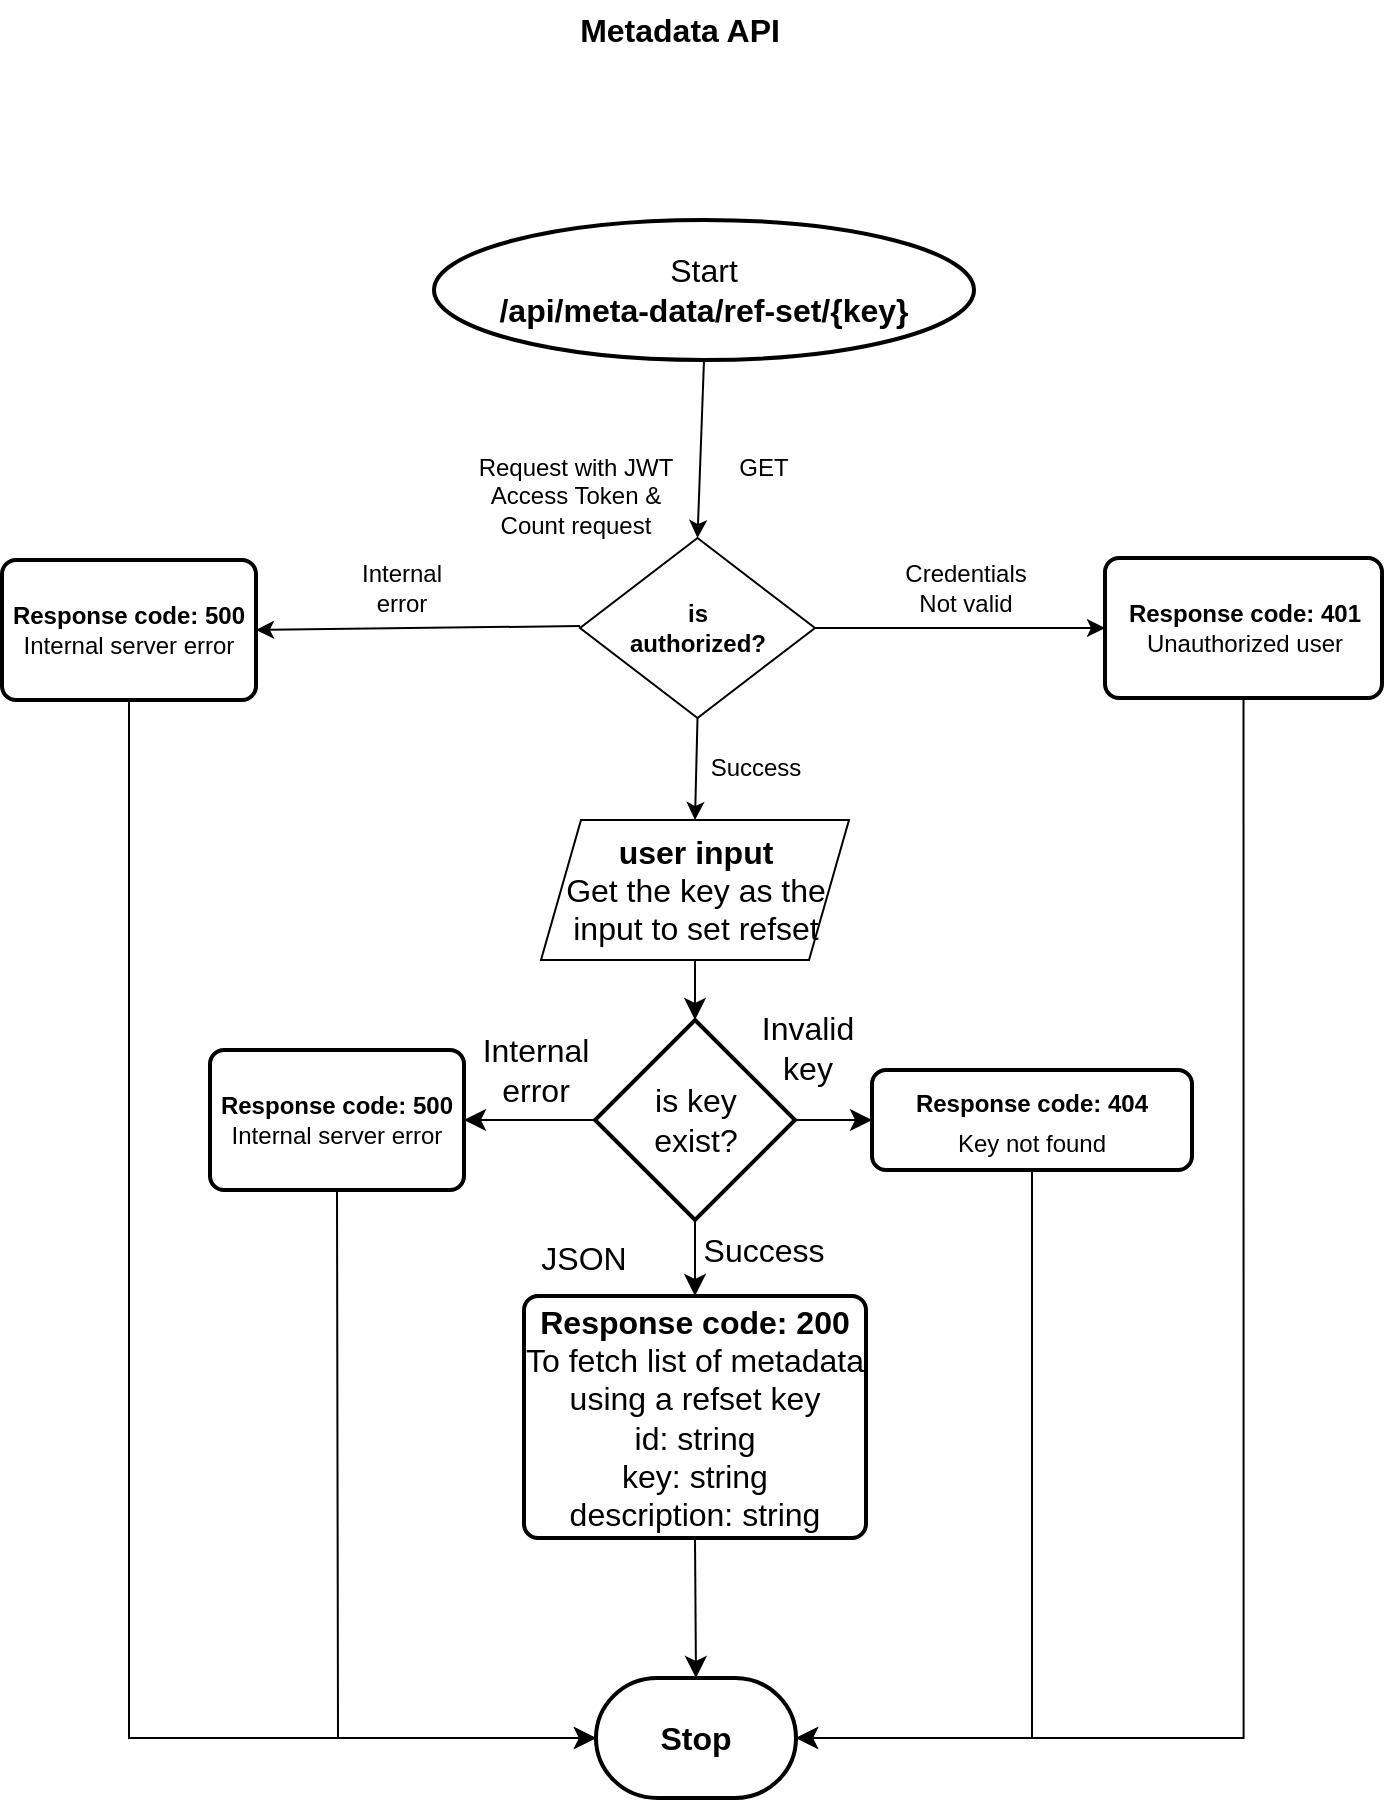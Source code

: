 <mxfile version="21.1.1" type="device">
  <diagram name="Page-1" id="JCEGxdFOgvOAtDUVBZYm">
    <mxGraphModel dx="557" dy="309" grid="1" gridSize="10" guides="1" tooltips="1" connect="1" arrows="1" fold="1" page="1" pageScale="1" pageWidth="850" pageHeight="1100" math="0" shadow="0">
      <root>
        <mxCell id="0" />
        <mxCell id="1" parent="0" />
        <mxCell id="HDsGMQWWcjxy8k_yasPS-3" value="Start&lt;br&gt;&lt;b&gt;/api/meta-data/ref-set/{key}&lt;/b&gt;" style="strokeWidth=2;html=1;shape=mxgraph.flowchart.start_2;whiteSpace=wrap;fontSize=16;" parent="1" vertex="1">
          <mxGeometry x="292" y="170" width="270" height="70" as="geometry" />
        </mxCell>
        <mxCell id="HDsGMQWWcjxy8k_yasPS-5" value="&lt;b&gt;Metadata API&lt;/b&gt;" style="text;html=1;strokeColor=none;fillColor=none;align=center;verticalAlign=middle;whiteSpace=wrap;rounded=0;fontSize=16;" parent="1" vertex="1">
          <mxGeometry x="325" y="60" width="180" height="30" as="geometry" />
        </mxCell>
        <mxCell id="bRovlCXqYuqUM209Z9bB-1" value="&lt;b&gt;is &lt;br&gt;authorized?&lt;/b&gt;" style="rhombus;whiteSpace=wrap;html=1;" vertex="1" parent="1">
          <mxGeometry x="365" y="329" width="117.5" height="90" as="geometry" />
        </mxCell>
        <mxCell id="bRovlCXqYuqUM209Z9bB-2" value="" style="endArrow=classic;html=1;rounded=0;entryX=0.5;entryY=0;entryDx=0;entryDy=0;exitX=0.5;exitY=1;exitDx=0;exitDy=0;exitPerimeter=0;" edge="1" parent="1" target="bRovlCXqYuqUM209Z9bB-1" source="HDsGMQWWcjxy8k_yasPS-3">
          <mxGeometry width="50" height="50" relative="1" as="geometry">
            <mxPoint x="424" y="257" as="sourcePoint" />
            <mxPoint x="407.5" y="469" as="targetPoint" />
          </mxGeometry>
        </mxCell>
        <mxCell id="bRovlCXqYuqUM209Z9bB-3" value="" style="endArrow=classic;html=1;rounded=0;exitX=0.5;exitY=1;exitDx=0;exitDy=0;entryX=0.5;entryY=0;entryDx=0;entryDy=0;" edge="1" parent="1" source="bRovlCXqYuqUM209Z9bB-1" target="bRovlCXqYuqUM209Z9bB-20">
          <mxGeometry width="50" height="50" relative="1" as="geometry">
            <mxPoint x="357.5" y="519" as="sourcePoint" />
            <mxPoint x="423" y="471" as="targetPoint" />
          </mxGeometry>
        </mxCell>
        <mxCell id="bRovlCXqYuqUM209Z9bB-4" value="Success" style="text;html=1;strokeColor=none;fillColor=none;align=center;verticalAlign=middle;whiteSpace=wrap;rounded=0;" vertex="1" parent="1">
          <mxGeometry x="422.5" y="429" width="60" height="30" as="geometry" />
        </mxCell>
        <mxCell id="bRovlCXqYuqUM209Z9bB-5" value="Request with JWT Access Token &amp;amp; Count request" style="text;html=1;strokeColor=none;fillColor=none;align=center;verticalAlign=middle;whiteSpace=wrap;rounded=0;" vertex="1" parent="1">
          <mxGeometry x="313" y="293" width="99.75" height="30" as="geometry" />
        </mxCell>
        <mxCell id="bRovlCXqYuqUM209Z9bB-6" value="&lt;b&gt;Response code: 401&lt;/b&gt;&lt;br&gt;Unauthorized user" style="rounded=1;whiteSpace=wrap;html=1;absoluteArcSize=1;arcSize=14;strokeWidth=2;" vertex="1" parent="1">
          <mxGeometry x="627.5" y="339" width="138.5" height="70" as="geometry" />
        </mxCell>
        <mxCell id="bRovlCXqYuqUM209Z9bB-7" value="" style="endArrow=classic;html=1;rounded=0;entryX=0;entryY=0.5;entryDx=0;entryDy=0;exitX=1;exitY=0.5;exitDx=0;exitDy=0;" edge="1" parent="1" source="bRovlCXqYuqUM209Z9bB-1" target="bRovlCXqYuqUM209Z9bB-6">
          <mxGeometry width="50" height="50" relative="1" as="geometry">
            <mxPoint x="496" y="381" as="sourcePoint" />
            <mxPoint x="407.5" y="469" as="targetPoint" />
          </mxGeometry>
        </mxCell>
        <mxCell id="bRovlCXqYuqUM209Z9bB-8" value="Credentials&lt;br&gt;Not valid" style="text;html=1;strokeColor=none;fillColor=none;align=center;verticalAlign=middle;whiteSpace=wrap;rounded=0;" vertex="1" parent="1">
          <mxGeometry x="527.5" y="339" width="60" height="30" as="geometry" />
        </mxCell>
        <mxCell id="bRovlCXqYuqUM209Z9bB-9" value="&lt;b&gt;Response code: 500&lt;/b&gt;&lt;br&gt;Internal server error" style="rounded=1;whiteSpace=wrap;html=1;absoluteArcSize=1;arcSize=14;strokeWidth=2;" vertex="1" parent="1">
          <mxGeometry x="76" y="340" width="127" height="70" as="geometry" />
        </mxCell>
        <mxCell id="bRovlCXqYuqUM209Z9bB-10" value="" style="endArrow=classic;html=1;rounded=0;exitX=0;exitY=0.5;exitDx=0;exitDy=0;entryX=1;entryY=0.5;entryDx=0;entryDy=0;" edge="1" parent="1" target="bRovlCXqYuqUM209Z9bB-9">
          <mxGeometry width="50" height="50" relative="1" as="geometry">
            <mxPoint x="365.0" y="373" as="sourcePoint" />
            <mxPoint x="226" y="391" as="targetPoint" />
          </mxGeometry>
        </mxCell>
        <mxCell id="bRovlCXqYuqUM209Z9bB-11" value="Internal error" style="text;html=1;strokeColor=none;fillColor=none;align=center;verticalAlign=middle;whiteSpace=wrap;rounded=0;" vertex="1" parent="1">
          <mxGeometry x="246" y="339" width="60" height="30" as="geometry" />
        </mxCell>
        <mxCell id="bRovlCXqYuqUM209Z9bB-12" value="GET" style="text;html=1;strokeColor=none;fillColor=none;align=center;verticalAlign=middle;whiteSpace=wrap;rounded=0;" vertex="1" parent="1">
          <mxGeometry x="427" y="279" width="60" height="30" as="geometry" />
        </mxCell>
        <mxCell id="bRovlCXqYuqUM209Z9bB-14" value="&lt;b&gt;Response&lt;/b&gt; &lt;b&gt;code: 200&lt;/b&gt;&lt;br&gt;To fetch list of metadata using a refset key&lt;br&gt;id: string&lt;br&gt;key: string&lt;br&gt;description: string" style="rounded=1;whiteSpace=wrap;html=1;absoluteArcSize=1;arcSize=14;strokeWidth=2;fontSize=16;" vertex="1" parent="1">
          <mxGeometry x="337" y="708" width="171" height="121" as="geometry" />
        </mxCell>
        <mxCell id="bRovlCXqYuqUM209Z9bB-15" value="" style="endArrow=classic;html=1;rounded=0;fontSize=12;startSize=8;endSize=8;curved=1;exitX=0.5;exitY=1;exitDx=0;exitDy=0;entryX=0.5;entryY=0;entryDx=0;entryDy=0;exitPerimeter=0;" edge="1" parent="1" source="bRovlCXqYuqUM209Z9bB-26" target="bRovlCXqYuqUM209Z9bB-14">
          <mxGeometry width="50" height="50" relative="1" as="geometry">
            <mxPoint x="421.75" y="660" as="sourcePoint" />
            <mxPoint x="456" y="491" as="targetPoint" />
          </mxGeometry>
        </mxCell>
        <mxCell id="bRovlCXqYuqUM209Z9bB-16" value="&lt;b&gt;Stop&lt;/b&gt;" style="strokeWidth=2;html=1;shape=mxgraph.flowchart.terminator;whiteSpace=wrap;fontSize=16;" vertex="1" parent="1">
          <mxGeometry x="373" y="899" width="100" height="60" as="geometry" />
        </mxCell>
        <mxCell id="bRovlCXqYuqUM209Z9bB-17" value="" style="endArrow=classic;html=1;rounded=0;fontSize=12;startSize=8;endSize=8;curved=1;exitX=0.5;exitY=1;exitDx=0;exitDy=0;entryX=0.5;entryY=0;entryDx=0;entryDy=0;entryPerimeter=0;" edge="1" parent="1" source="bRovlCXqYuqUM209Z9bB-14" target="bRovlCXqYuqUM209Z9bB-16">
          <mxGeometry width="50" height="50" relative="1" as="geometry">
            <mxPoint x="406" y="859" as="sourcePoint" />
            <mxPoint x="456" y="809" as="targetPoint" />
          </mxGeometry>
        </mxCell>
        <mxCell id="bRovlCXqYuqUM209Z9bB-18" value="" style="endArrow=classic;html=1;rounded=0;fontSize=12;startSize=8;endSize=8;exitX=0.5;exitY=1;exitDx=0;exitDy=0;entryX=0;entryY=0.5;entryDx=0;entryDy=0;entryPerimeter=0;edgeStyle=orthogonalEdgeStyle;" edge="1" parent="1" source="bRovlCXqYuqUM209Z9bB-9" target="bRovlCXqYuqUM209Z9bB-16">
          <mxGeometry width="50" height="50" relative="1" as="geometry">
            <mxPoint x="286" y="691" as="sourcePoint" />
            <mxPoint x="366" y="781" as="targetPoint" />
          </mxGeometry>
        </mxCell>
        <mxCell id="bRovlCXqYuqUM209Z9bB-19" value="" style="endArrow=classic;html=1;rounded=0;fontSize=12;startSize=8;endSize=8;exitX=0.5;exitY=1;exitDx=0;exitDy=0;entryX=1;entryY=0.5;entryDx=0;entryDy=0;entryPerimeter=0;edgeStyle=orthogonalEdgeStyle;" edge="1" parent="1" source="bRovlCXqYuqUM209Z9bB-6" target="bRovlCXqYuqUM209Z9bB-16">
          <mxGeometry width="50" height="50" relative="1" as="geometry">
            <mxPoint x="326" y="751" as="sourcePoint" />
            <mxPoint x="376" y="701" as="targetPoint" />
          </mxGeometry>
        </mxCell>
        <mxCell id="bRovlCXqYuqUM209Z9bB-20" value="&lt;b&gt;user input&lt;/b&gt;&lt;br&gt;Get the key as the input to set refset" style="shape=parallelogram;perimeter=parallelogramPerimeter;whiteSpace=wrap;html=1;fixedSize=1;fontSize=16;" vertex="1" parent="1">
          <mxGeometry x="345.5" y="470" width="154" height="70" as="geometry" />
        </mxCell>
        <mxCell id="bRovlCXqYuqUM209Z9bB-22" value="" style="endArrow=classic;html=1;rounded=0;fontSize=12;startSize=8;endSize=8;curved=1;exitX=0.5;exitY=1;exitDx=0;exitDy=0;entryX=0.5;entryY=0;entryDx=0;entryDy=0;entryPerimeter=0;" edge="1" parent="1" source="bRovlCXqYuqUM209Z9bB-20" target="bRovlCXqYuqUM209Z9bB-26">
          <mxGeometry width="50" height="50" relative="1" as="geometry">
            <mxPoint x="423" y="540" as="sourcePoint" />
            <mxPoint x="421.75" y="580" as="targetPoint" />
          </mxGeometry>
        </mxCell>
        <mxCell id="bRovlCXqYuqUM209Z9bB-23" value="Success" style="text;html=1;strokeColor=none;fillColor=none;align=center;verticalAlign=middle;whiteSpace=wrap;rounded=0;fontSize=16;" vertex="1" parent="1">
          <mxGeometry x="427" y="670" width="60" height="30" as="geometry" />
        </mxCell>
        <mxCell id="bRovlCXqYuqUM209Z9bB-24" value="JSON" style="text;html=1;strokeColor=none;fillColor=none;align=center;verticalAlign=middle;whiteSpace=wrap;rounded=0;fontSize=16;" vertex="1" parent="1">
          <mxGeometry x="337" y="674" width="60" height="30" as="geometry" />
        </mxCell>
        <mxCell id="bRovlCXqYuqUM209Z9bB-26" value="is key&lt;br&gt;exist?" style="strokeWidth=2;html=1;shape=mxgraph.flowchart.decision;whiteSpace=wrap;fontSize=16;" vertex="1" parent="1">
          <mxGeometry x="372.5" y="570" width="100" height="100" as="geometry" />
        </mxCell>
        <mxCell id="bRovlCXqYuqUM209Z9bB-27" value="&lt;font style=&quot;font-size: 12px;&quot;&gt;&lt;b&gt;Response code: 404&lt;/b&gt;&lt;br&gt;Key not found&lt;/font&gt;" style="rounded=1;whiteSpace=wrap;html=1;absoluteArcSize=1;arcSize=14;strokeWidth=2;fontSize=16;" vertex="1" parent="1">
          <mxGeometry x="511" y="595" width="160" height="50" as="geometry" />
        </mxCell>
        <mxCell id="bRovlCXqYuqUM209Z9bB-28" value="" style="endArrow=classic;html=1;rounded=0;fontSize=12;startSize=8;endSize=8;curved=1;exitX=1;exitY=0.5;exitDx=0;exitDy=0;exitPerimeter=0;entryX=0;entryY=0.5;entryDx=0;entryDy=0;" edge="1" parent="1" source="bRovlCXqYuqUM209Z9bB-26" target="bRovlCXqYuqUM209Z9bB-27">
          <mxGeometry width="50" height="50" relative="1" as="geometry">
            <mxPoint x="500" y="610" as="sourcePoint" />
            <mxPoint x="550" y="560" as="targetPoint" />
          </mxGeometry>
        </mxCell>
        <mxCell id="bRovlCXqYuqUM209Z9bB-29" value="Invalid key" style="text;html=1;strokeColor=none;fillColor=none;align=center;verticalAlign=middle;whiteSpace=wrap;rounded=0;fontSize=16;" vertex="1" parent="1">
          <mxGeometry x="449" y="569" width="60" height="30" as="geometry" />
        </mxCell>
        <mxCell id="bRovlCXqYuqUM209Z9bB-30" value="" style="endArrow=classic;html=1;rounded=0;fontSize=12;startSize=8;endSize=8;exitX=0.5;exitY=1;exitDx=0;exitDy=0;entryX=1;entryY=0.5;entryDx=0;entryDy=0;entryPerimeter=0;edgeStyle=elbowEdgeStyle;" edge="1" parent="1" source="bRovlCXqYuqUM209Z9bB-27" target="bRovlCXqYuqUM209Z9bB-16">
          <mxGeometry width="50" height="50" relative="1" as="geometry">
            <mxPoint x="410" y="690" as="sourcePoint" />
            <mxPoint x="460" y="640" as="targetPoint" />
            <Array as="points">
              <mxPoint x="591" y="780" />
            </Array>
          </mxGeometry>
        </mxCell>
        <mxCell id="bRovlCXqYuqUM209Z9bB-31" value="&lt;b&gt;Response code: 500&lt;/b&gt;&lt;br&gt;Internal server error" style="rounded=1;whiteSpace=wrap;html=1;absoluteArcSize=1;arcSize=14;strokeWidth=2;" vertex="1" parent="1">
          <mxGeometry x="180" y="585" width="127" height="70" as="geometry" />
        </mxCell>
        <mxCell id="bRovlCXqYuqUM209Z9bB-32" value="" style="endArrow=classic;html=1;rounded=0;fontSize=12;startSize=8;endSize=8;curved=1;exitX=0;exitY=0.5;exitDx=0;exitDy=0;exitPerimeter=0;entryX=1;entryY=0.5;entryDx=0;entryDy=0;" edge="1" parent="1" source="bRovlCXqYuqUM209Z9bB-26" target="bRovlCXqYuqUM209Z9bB-31">
          <mxGeometry width="50" height="50" relative="1" as="geometry">
            <mxPoint x="390" y="710" as="sourcePoint" />
            <mxPoint x="440" y="660" as="targetPoint" />
          </mxGeometry>
        </mxCell>
        <mxCell id="bRovlCXqYuqUM209Z9bB-33" value="" style="endArrow=classic;html=1;rounded=0;fontSize=12;startSize=8;endSize=8;exitX=0.5;exitY=1;exitDx=0;exitDy=0;entryX=0;entryY=0.5;entryDx=0;entryDy=0;entryPerimeter=0;edgeStyle=elbowEdgeStyle;" edge="1" parent="1" source="bRovlCXqYuqUM209Z9bB-31" target="bRovlCXqYuqUM209Z9bB-16">
          <mxGeometry width="50" height="50" relative="1" as="geometry">
            <mxPoint x="390" y="710" as="sourcePoint" />
            <mxPoint x="440" y="660" as="targetPoint" />
            <Array as="points">
              <mxPoint x="244" y="800" />
            </Array>
          </mxGeometry>
        </mxCell>
        <mxCell id="bRovlCXqYuqUM209Z9bB-34" value="Internal error" style="text;html=1;strokeColor=none;fillColor=none;align=center;verticalAlign=middle;whiteSpace=wrap;rounded=0;fontSize=16;" vertex="1" parent="1">
          <mxGeometry x="312.5" y="580" width="60" height="30" as="geometry" />
        </mxCell>
      </root>
    </mxGraphModel>
  </diagram>
</mxfile>
